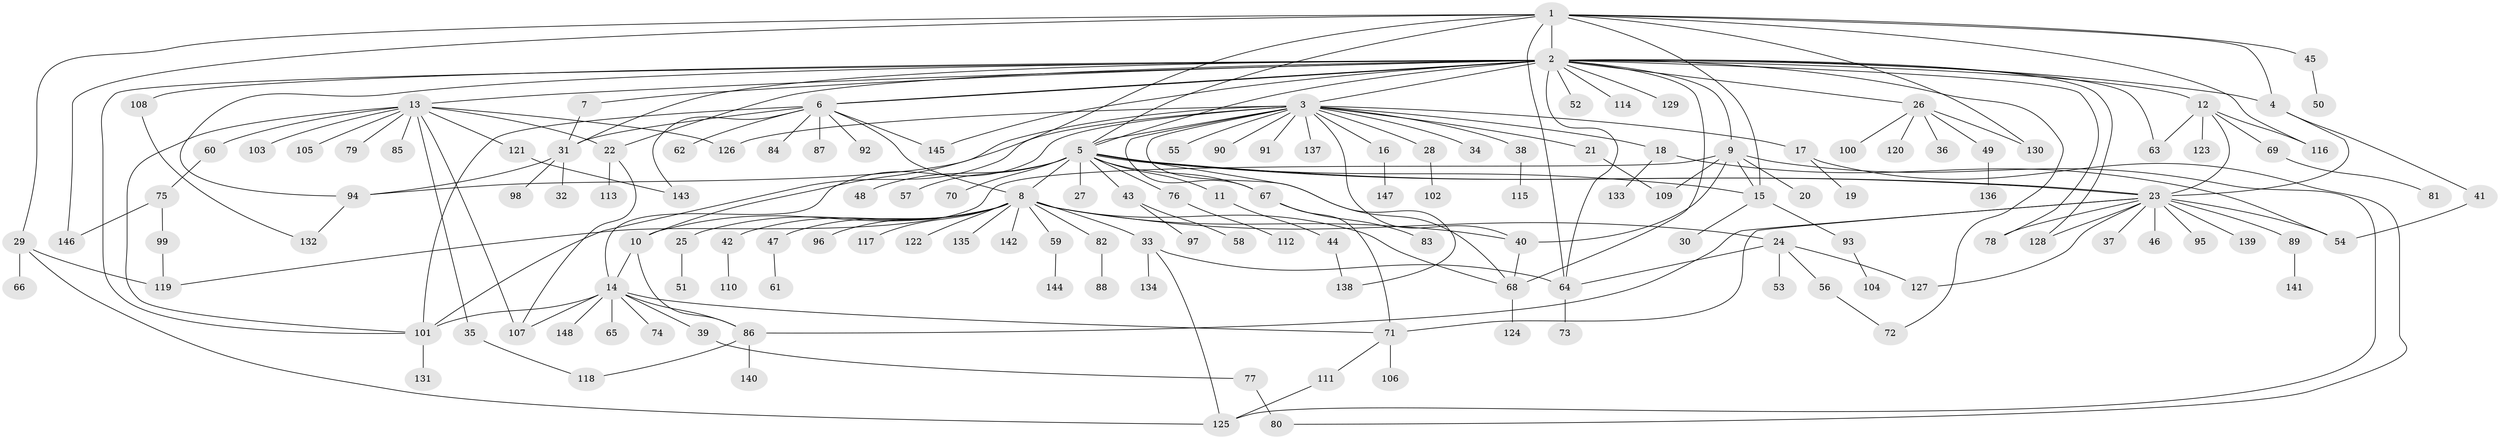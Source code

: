 // Generated by graph-tools (version 1.1) at 2025/01/03/09/25 03:01:45]
// undirected, 148 vertices, 206 edges
graph export_dot {
graph [start="1"]
  node [color=gray90,style=filled];
  1;
  2;
  3;
  4;
  5;
  6;
  7;
  8;
  9;
  10;
  11;
  12;
  13;
  14;
  15;
  16;
  17;
  18;
  19;
  20;
  21;
  22;
  23;
  24;
  25;
  26;
  27;
  28;
  29;
  30;
  31;
  32;
  33;
  34;
  35;
  36;
  37;
  38;
  39;
  40;
  41;
  42;
  43;
  44;
  45;
  46;
  47;
  48;
  49;
  50;
  51;
  52;
  53;
  54;
  55;
  56;
  57;
  58;
  59;
  60;
  61;
  62;
  63;
  64;
  65;
  66;
  67;
  68;
  69;
  70;
  71;
  72;
  73;
  74;
  75;
  76;
  77;
  78;
  79;
  80;
  81;
  82;
  83;
  84;
  85;
  86;
  87;
  88;
  89;
  90;
  91;
  92;
  93;
  94;
  95;
  96;
  97;
  98;
  99;
  100;
  101;
  102;
  103;
  104;
  105;
  106;
  107;
  108;
  109;
  110;
  111;
  112;
  113;
  114;
  115;
  116;
  117;
  118;
  119;
  120;
  121;
  122;
  123;
  124;
  125;
  126;
  127;
  128;
  129;
  130;
  131;
  132;
  133;
  134;
  135;
  136;
  137;
  138;
  139;
  140;
  141;
  142;
  143;
  144;
  145;
  146;
  147;
  148;
  1 -- 2;
  1 -- 4;
  1 -- 5;
  1 -- 10;
  1 -- 15;
  1 -- 29;
  1 -- 45;
  1 -- 64;
  1 -- 116;
  1 -- 130;
  1 -- 146;
  2 -- 3;
  2 -- 4;
  2 -- 5;
  2 -- 6;
  2 -- 6;
  2 -- 7;
  2 -- 9;
  2 -- 12;
  2 -- 13;
  2 -- 22;
  2 -- 26;
  2 -- 31;
  2 -- 52;
  2 -- 63;
  2 -- 64;
  2 -- 68;
  2 -- 72;
  2 -- 78;
  2 -- 94;
  2 -- 101;
  2 -- 108;
  2 -- 114;
  2 -- 128;
  2 -- 129;
  2 -- 145;
  3 -- 5;
  3 -- 14;
  3 -- 16;
  3 -- 17;
  3 -- 18;
  3 -- 21;
  3 -- 28;
  3 -- 34;
  3 -- 38;
  3 -- 40;
  3 -- 55;
  3 -- 67;
  3 -- 90;
  3 -- 91;
  3 -- 94;
  3 -- 101;
  3 -- 126;
  3 -- 137;
  3 -- 138;
  4 -- 23;
  4 -- 41;
  5 -- 8;
  5 -- 11;
  5 -- 15;
  5 -- 23;
  5 -- 23;
  5 -- 27;
  5 -- 43;
  5 -- 48;
  5 -- 57;
  5 -- 67;
  5 -- 68;
  5 -- 70;
  5 -- 76;
  6 -- 8;
  6 -- 31;
  6 -- 62;
  6 -- 84;
  6 -- 87;
  6 -- 92;
  6 -- 101;
  6 -- 143;
  6 -- 145;
  7 -- 31;
  8 -- 10;
  8 -- 24;
  8 -- 25;
  8 -- 33;
  8 -- 40;
  8 -- 42;
  8 -- 47;
  8 -- 59;
  8 -- 68;
  8 -- 82;
  8 -- 96;
  8 -- 117;
  8 -- 122;
  8 -- 135;
  8 -- 142;
  9 -- 15;
  9 -- 20;
  9 -- 40;
  9 -- 109;
  9 -- 119;
  9 -- 125;
  10 -- 14;
  10 -- 86;
  11 -- 44;
  12 -- 23;
  12 -- 63;
  12 -- 69;
  12 -- 116;
  12 -- 123;
  13 -- 22;
  13 -- 35;
  13 -- 60;
  13 -- 79;
  13 -- 85;
  13 -- 101;
  13 -- 103;
  13 -- 105;
  13 -- 107;
  13 -- 121;
  13 -- 126;
  14 -- 39;
  14 -- 65;
  14 -- 71;
  14 -- 74;
  14 -- 86;
  14 -- 101;
  14 -- 107;
  14 -- 148;
  15 -- 30;
  15 -- 93;
  16 -- 147;
  17 -- 19;
  17 -- 80;
  18 -- 54;
  18 -- 133;
  21 -- 109;
  22 -- 107;
  22 -- 113;
  23 -- 37;
  23 -- 46;
  23 -- 54;
  23 -- 71;
  23 -- 78;
  23 -- 86;
  23 -- 89;
  23 -- 95;
  23 -- 127;
  23 -- 128;
  23 -- 139;
  24 -- 53;
  24 -- 56;
  24 -- 64;
  24 -- 127;
  25 -- 51;
  26 -- 36;
  26 -- 49;
  26 -- 100;
  26 -- 120;
  26 -- 130;
  28 -- 102;
  29 -- 66;
  29 -- 119;
  29 -- 125;
  31 -- 32;
  31 -- 94;
  31 -- 98;
  33 -- 64;
  33 -- 125;
  33 -- 134;
  35 -- 118;
  38 -- 115;
  39 -- 77;
  40 -- 68;
  41 -- 54;
  42 -- 110;
  43 -- 58;
  43 -- 97;
  44 -- 138;
  45 -- 50;
  47 -- 61;
  49 -- 136;
  56 -- 72;
  59 -- 144;
  60 -- 75;
  64 -- 73;
  67 -- 71;
  67 -- 83;
  68 -- 124;
  69 -- 81;
  71 -- 106;
  71 -- 111;
  75 -- 99;
  75 -- 146;
  76 -- 112;
  77 -- 80;
  82 -- 88;
  86 -- 118;
  86 -- 140;
  89 -- 141;
  93 -- 104;
  94 -- 132;
  99 -- 119;
  101 -- 131;
  108 -- 132;
  111 -- 125;
  121 -- 143;
}
